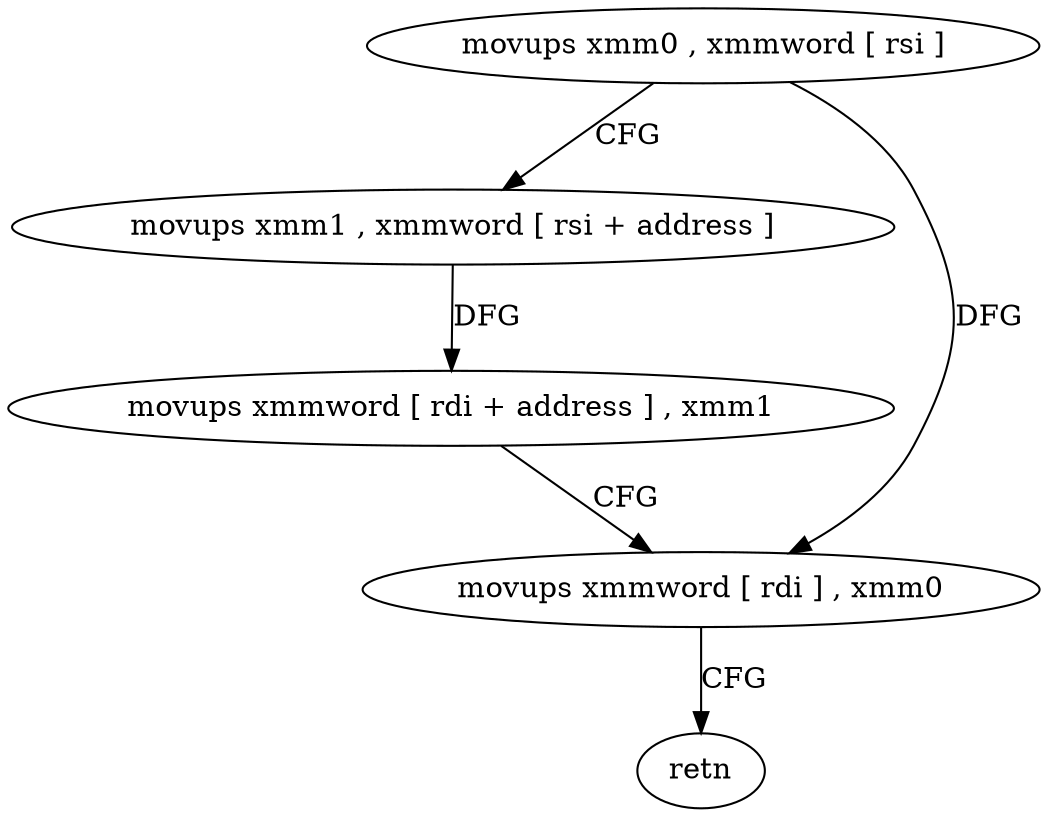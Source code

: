 digraph "func" {
"4259408" [label = "movups xmm0 , xmmword [ rsi ]" ]
"4259411" [label = "movups xmm1 , xmmword [ rsi + address ]" ]
"4259415" [label = "movups xmmword [ rdi + address ] , xmm1" ]
"4259419" [label = "movups xmmword [ rdi ] , xmm0" ]
"4259422" [label = "retn" ]
"4259408" -> "4259411" [ label = "CFG" ]
"4259408" -> "4259419" [ label = "DFG" ]
"4259411" -> "4259415" [ label = "DFG" ]
"4259415" -> "4259419" [ label = "CFG" ]
"4259419" -> "4259422" [ label = "CFG" ]
}
